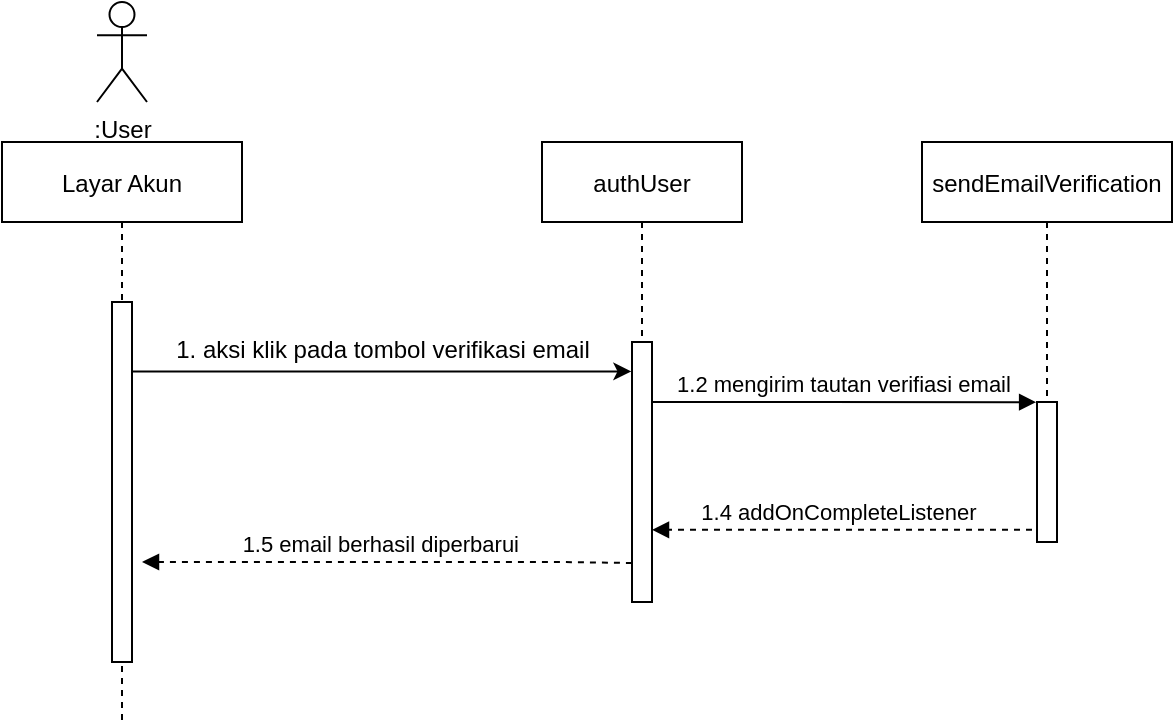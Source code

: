 <mxfile version="18.0.3" type="device"><diagram id="kgpKYQtTHZ0yAKxKKP6v" name="Page-1"><mxGraphModel dx="561" dy="329" grid="1" gridSize="10" guides="1" tooltips="1" connect="1" arrows="1" fold="1" page="1" pageScale="1" pageWidth="1169" pageHeight="1654" math="0" shadow="0"><root><mxCell id="0"/><mxCell id="1" parent="0"/><mxCell id="3nuBFxr9cyL0pnOWT2aG-1" value="Layar Akun" style="shape=umlLifeline;perimeter=lifelinePerimeter;container=1;collapsible=0;recursiveResize=0;rounded=0;shadow=0;strokeWidth=1;" parent="1" vertex="1"><mxGeometry x="40" y="110" width="120" height="290" as="geometry"/></mxCell><mxCell id="3nuBFxr9cyL0pnOWT2aG-2" value="" style="points=[];perimeter=orthogonalPerimeter;rounded=0;shadow=0;strokeWidth=1;" parent="3nuBFxr9cyL0pnOWT2aG-1" vertex="1"><mxGeometry x="55" y="80" width="10" height="180" as="geometry"/></mxCell><mxCell id="3nuBFxr9cyL0pnOWT2aG-5" value="authUser" style="shape=umlLifeline;perimeter=lifelinePerimeter;container=1;collapsible=0;recursiveResize=0;rounded=0;shadow=0;strokeWidth=1;" parent="1" vertex="1"><mxGeometry x="310" y="110" width="100" height="230" as="geometry"/></mxCell><mxCell id="3nuBFxr9cyL0pnOWT2aG-6" value="" style="points=[];perimeter=orthogonalPerimeter;rounded=0;shadow=0;strokeWidth=1;" parent="3nuBFxr9cyL0pnOWT2aG-5" vertex="1"><mxGeometry x="45" y="100" width="10" height="130" as="geometry"/></mxCell><mxCell id="3nuBFxr9cyL0pnOWT2aG-8" value="1.2 mengirim tautan verifiasi email" style="verticalAlign=bottom;endArrow=block;entryX=-0.044;entryY=0.001;shadow=0;strokeWidth=1;entryDx=0;entryDy=0;entryPerimeter=0;" parent="3nuBFxr9cyL0pnOWT2aG-5" target="d-2OW_0orGtFzGrd2AQe-11" edge="1"><mxGeometry relative="1" as="geometry"><mxPoint x="55" y="130" as="sourcePoint"/><mxPoint x="195" y="130.0" as="targetPoint"/><Array as="points"><mxPoint x="130" y="130"/></Array></mxGeometry></mxCell><mxCell id="d-2OW_0orGtFzGrd2AQe-2" value=":User" style="shape=umlActor;verticalLabelPosition=bottom;verticalAlign=top;html=1;outlineConnect=0;" parent="1" vertex="1"><mxGeometry x="87.5" y="40" width="25" height="50" as="geometry"/></mxCell><mxCell id="d-2OW_0orGtFzGrd2AQe-4" value="" style="endArrow=classic;html=1;rounded=0;entryX=-0.031;entryY=0.113;entryDx=0;entryDy=0;entryPerimeter=0;" parent="1" source="3nuBFxr9cyL0pnOWT2aG-2" target="3nuBFxr9cyL0pnOWT2aG-6" edge="1"><mxGeometry width="50" height="50" relative="1" as="geometry"><mxPoint x="140" y="230" as="sourcePoint"/><mxPoint x="330" y="240" as="targetPoint"/></mxGeometry></mxCell><mxCell id="d-2OW_0orGtFzGrd2AQe-7" value="&lt;span style=&quot;font-weight: normal&quot;&gt;&lt;font style=&quot;font-size: 12px&quot;&gt;1. aksi klik pada tombol verifikasi email&lt;br&gt;&lt;/font&gt;&lt;/span&gt;" style="text;strokeColor=none;fillColor=none;html=1;fontSize=24;fontStyle=1;verticalAlign=middle;align=center;" parent="1" vertex="1"><mxGeometry x="180" y="190" width="100" height="40" as="geometry"/></mxCell><mxCell id="d-2OW_0orGtFzGrd2AQe-10" value="sendEmailVerification" style="shape=umlLifeline;perimeter=lifelinePerimeter;container=1;collapsible=0;recursiveResize=0;rounded=0;shadow=0;strokeWidth=1;" parent="1" vertex="1"><mxGeometry x="500" y="110" width="125" height="200" as="geometry"/></mxCell><mxCell id="d-2OW_0orGtFzGrd2AQe-11" value="" style="points=[];perimeter=orthogonalPerimeter;rounded=0;shadow=0;strokeWidth=1;" parent="d-2OW_0orGtFzGrd2AQe-10" vertex="1"><mxGeometry x="57.5" y="130" width="10" height="70" as="geometry"/></mxCell><mxCell id="Mx9yuYa8Jhxjy-T0GQSX-2" value="1.4 addOnCompleteListener " style="verticalAlign=bottom;endArrow=block;shadow=0;strokeWidth=1;dashed=1;exitX=-0.25;exitY=0.913;exitDx=0;exitDy=0;exitPerimeter=0;" parent="1" target="3nuBFxr9cyL0pnOWT2aG-6" edge="1" source="d-2OW_0orGtFzGrd2AQe-11"><mxGeometry relative="1" as="geometry"><mxPoint x="720" y="330" as="sourcePoint"/><mxPoint x="370" y="330" as="targetPoint"/><Array as="points"/></mxGeometry></mxCell><mxCell id="Mx9yuYa8Jhxjy-T0GQSX-3" value="1.5 email berhasil diperbarui  " style="verticalAlign=bottom;endArrow=block;shadow=0;strokeWidth=1;dashed=1;exitX=-0.004;exitY=0.85;exitDx=0;exitDy=0;exitPerimeter=0;" parent="1" source="3nuBFxr9cyL0pnOWT2aG-6" edge="1"><mxGeometry relative="1" as="geometry"><mxPoint x="360" y="339" as="sourcePoint"/><mxPoint x="110" y="320" as="targetPoint"/><Array as="points"><mxPoint x="320" y="320"/></Array></mxGeometry></mxCell></root></mxGraphModel></diagram></mxfile>